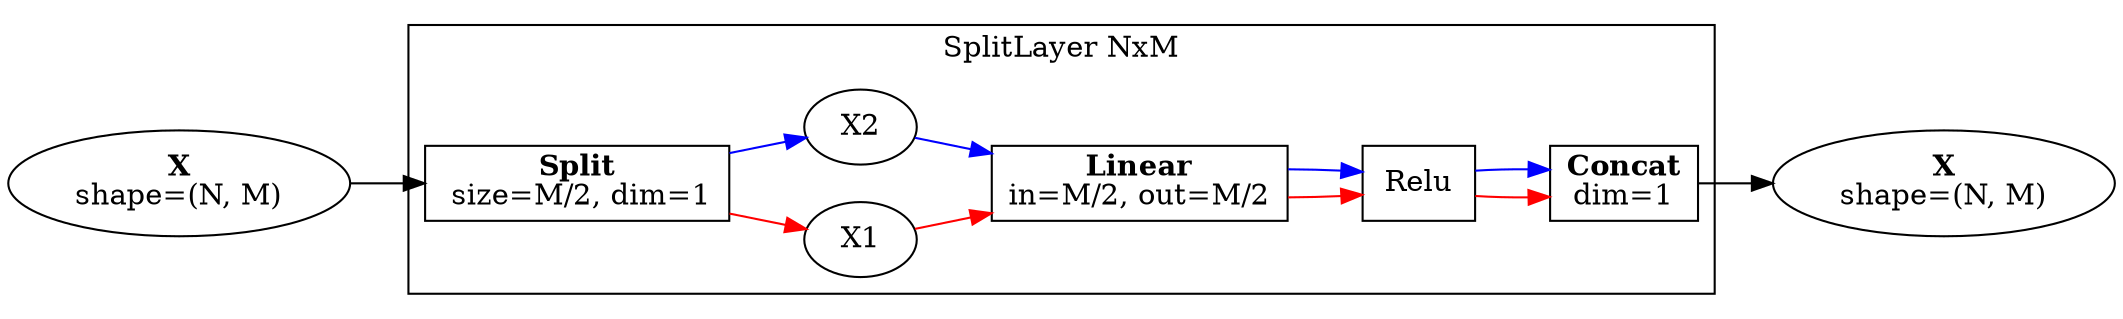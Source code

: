 digraph G {

    rankdir=LR;

    X [label=<<b>X</b><br/>shape=(N, M)>];
    Y [label=<<b>X</b><br/>shape=(N, M)>];

    subgraph cluster_1 {
        label = "SplitLayer NxM"

        Split [label=<<b>Split</b><br/> size=M/2, dim=1>, shape=box];
        X1;
        X2;

        Linear [label=<<b>Linear</b><br/>in=M/2, out=M/2>, shape=box];
        Relu [shape=box];
        Concat [label=<<b>Concat</b><br/>dim=1>, shape=box];

        Linear -> Relu [color=red]
        Linear -> Relu [color=blue];
    }
    
    X -> Split;

    Split -> X1 [color=red];
    Split -> X2 [color=blue]; 

    X1 -> Linear  [color=red];
    X2 -> Linear [color=blue];    

    Relu -> Concat [color=red];
    Relu -> Concat [color=blue];

    Concat -> Y;
}
